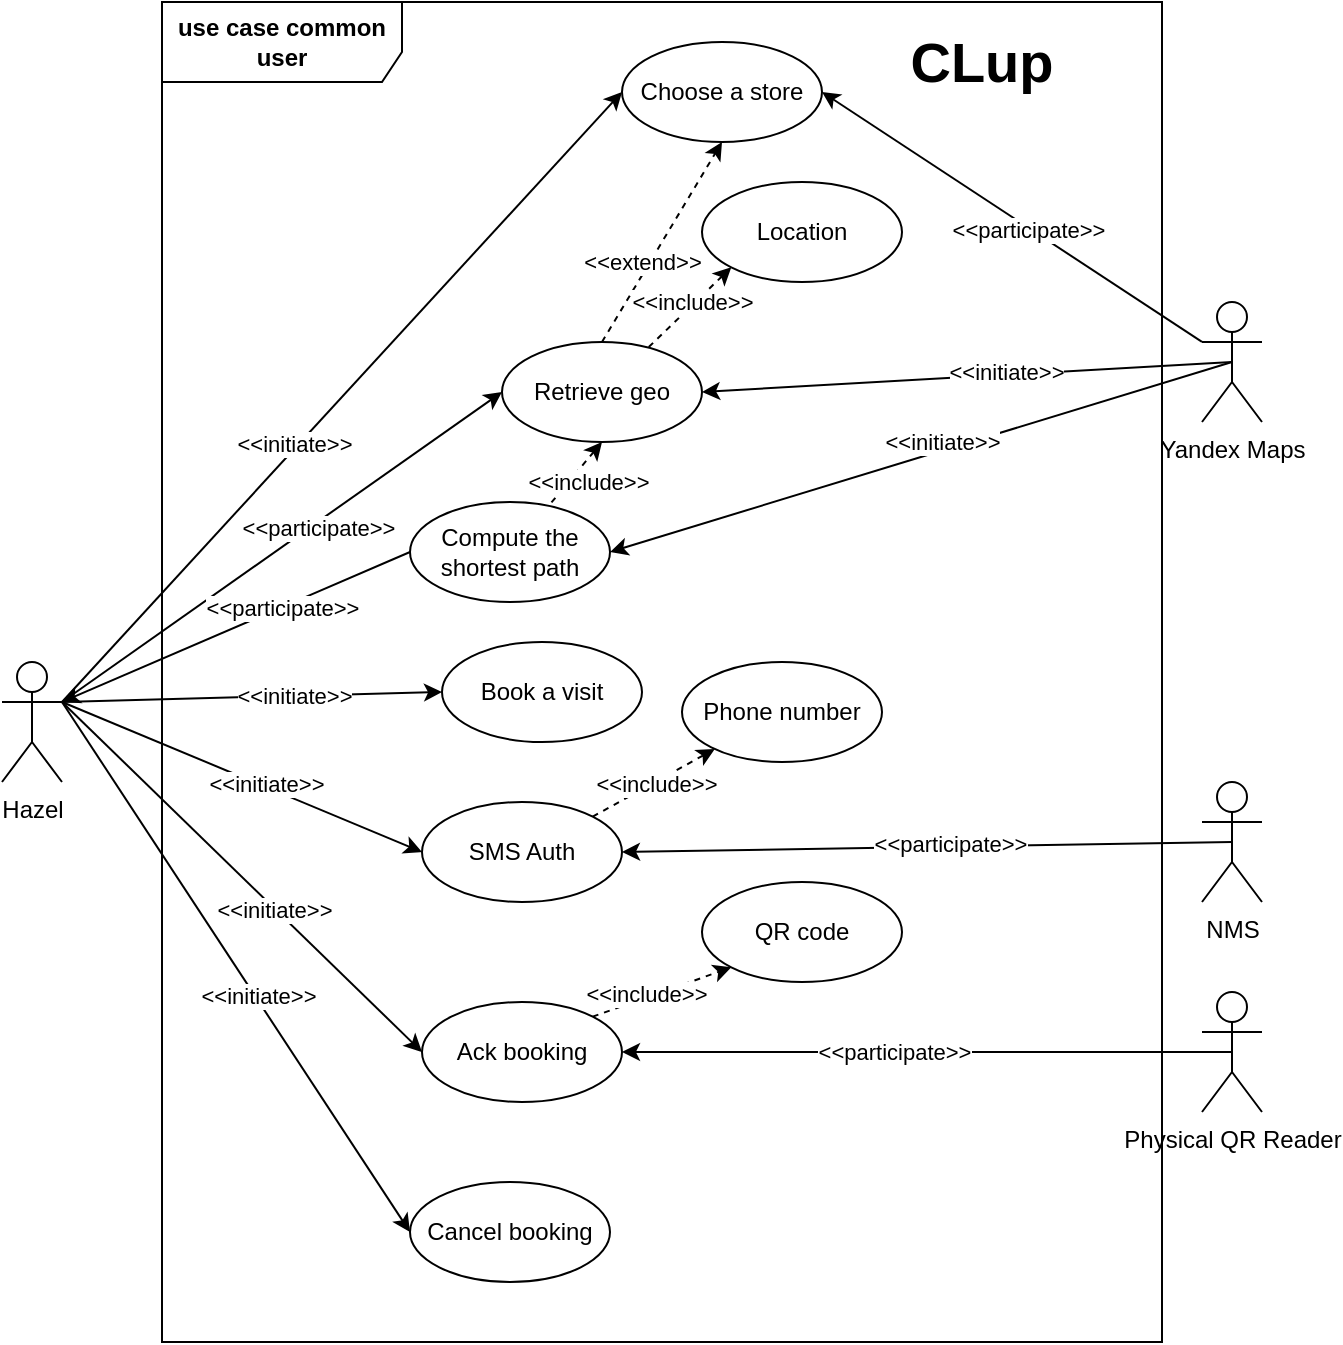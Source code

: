 <mxfile version="13.9.2" type="device"><diagram id="MHXjYSoDYjadFai1gzqD" name="Page-1"><mxGraphModel dx="2155" dy="2374" grid="1" gridSize="10" guides="1" tooltips="1" connect="1" arrows="1" fold="1" page="1" pageScale="1" pageWidth="827" pageHeight="1169" math="0" shadow="0"><root><mxCell id="0"/><mxCell id="1" parent="0"/><mxCell id="EujzWJ6BoiTZ8kyoGCCt-5" style="rounded=0;orthogonalLoop=1;jettySize=auto;html=1;exitX=1;exitY=0.333;exitDx=0;exitDy=0;exitPerimeter=0;entryX=0;entryY=0.5;entryDx=0;entryDy=0;" parent="1" source="EujzWJ6BoiTZ8kyoGCCt-1" target="EujzWJ6BoiTZ8kyoGCCt-4" edge="1"><mxGeometry relative="1" as="geometry"/></mxCell><mxCell id="EujzWJ6BoiTZ8kyoGCCt-8" value="&amp;lt;&amp;lt;initiate&amp;gt;&amp;gt;" style="edgeLabel;html=1;align=center;verticalAlign=middle;resizable=0;points=[];" parent="EujzWJ6BoiTZ8kyoGCCt-5" vertex="1" connectable="0"><mxGeometry x="-0.163" y="2" relative="1" as="geometry"><mxPoint as="offset"/></mxGeometry></mxCell><mxCell id="EujzWJ6BoiTZ8kyoGCCt-15" style="edgeStyle=none;rounded=0;orthogonalLoop=1;jettySize=auto;html=1;exitX=1;exitY=0.333;exitDx=0;exitDy=0;exitPerimeter=0;entryX=0;entryY=0.5;entryDx=0;entryDy=0;" parent="1" source="EujzWJ6BoiTZ8kyoGCCt-1" target="EujzWJ6BoiTZ8kyoGCCt-7" edge="1"><mxGeometry relative="1" as="geometry"/></mxCell><mxCell id="EujzWJ6BoiTZ8kyoGCCt-16" value="&amp;lt;&amp;lt;participate&amp;gt;&amp;gt;" style="edgeLabel;html=1;align=center;verticalAlign=middle;resizable=0;points=[];" parent="EujzWJ6BoiTZ8kyoGCCt-15" vertex="1" connectable="0"><mxGeometry x="0.15" y="-2" relative="1" as="geometry"><mxPoint as="offset"/></mxGeometry></mxCell><mxCell id="EujzWJ6BoiTZ8kyoGCCt-18" style="edgeStyle=none;rounded=0;orthogonalLoop=1;jettySize=auto;html=1;exitX=1;exitY=0.333;exitDx=0;exitDy=0;exitPerimeter=0;entryX=0;entryY=0.5;entryDx=0;entryDy=0;" parent="1" source="EujzWJ6BoiTZ8kyoGCCt-1" target="EujzWJ6BoiTZ8kyoGCCt-17" edge="1"><mxGeometry relative="1" as="geometry"><Array as="points"/></mxGeometry></mxCell><mxCell id="EujzWJ6BoiTZ8kyoGCCt-19" value="&amp;lt;&amp;lt;initiate&amp;gt;&amp;gt;" style="edgeLabel;html=1;align=center;verticalAlign=middle;resizable=0;points=[];" parent="EujzWJ6BoiTZ8kyoGCCt-18" vertex="1" connectable="0"><mxGeometry x="0.22" relative="1" as="geometry"><mxPoint as="offset"/></mxGeometry></mxCell><mxCell id="EujzWJ6BoiTZ8kyoGCCt-41" style="edgeStyle=none;rounded=0;orthogonalLoop=1;jettySize=auto;html=1;exitX=1;exitY=0.333;exitDx=0;exitDy=0;exitPerimeter=0;entryX=0;entryY=0.5;entryDx=0;entryDy=0;startArrow=none;startFill=0;endArrow=classic;endFill=1;" parent="1" source="EujzWJ6BoiTZ8kyoGCCt-1" target="EujzWJ6BoiTZ8kyoGCCt-34" edge="1"><mxGeometry relative="1" as="geometry"/></mxCell><mxCell id="EujzWJ6BoiTZ8kyoGCCt-42" value="&amp;lt;&amp;lt;initiate&amp;gt;&amp;gt;" style="edgeLabel;html=1;align=center;verticalAlign=middle;resizable=0;points=[];" parent="EujzWJ6BoiTZ8kyoGCCt-41" vertex="1" connectable="0"><mxGeometry x="0.122" y="2" relative="1" as="geometry"><mxPoint as="offset"/></mxGeometry></mxCell><mxCell id="EujzWJ6BoiTZ8kyoGCCt-49" style="edgeStyle=none;rounded=0;orthogonalLoop=1;jettySize=auto;html=1;exitX=1;exitY=0.333;exitDx=0;exitDy=0;exitPerimeter=0;entryX=0;entryY=0.5;entryDx=0;entryDy=0;startArrow=none;startFill=0;endArrow=classic;endFill=1;" parent="1" source="EujzWJ6BoiTZ8kyoGCCt-1" target="EujzWJ6BoiTZ8kyoGCCt-46" edge="1"><mxGeometry relative="1" as="geometry"/></mxCell><mxCell id="EujzWJ6BoiTZ8kyoGCCt-50" value="&amp;lt;&amp;lt;initiate&amp;gt;&amp;gt;" style="edgeLabel;html=1;align=center;verticalAlign=middle;resizable=0;points=[];" parent="EujzWJ6BoiTZ8kyoGCCt-49" vertex="1" connectable="0"><mxGeometry x="0.181" y="-1" relative="1" as="geometry"><mxPoint as="offset"/></mxGeometry></mxCell><mxCell id="XVltLMxeq1GTsVnY8fTT-2" style="rounded=0;orthogonalLoop=1;jettySize=auto;html=1;exitX=1;exitY=0.333;exitDx=0;exitDy=0;exitPerimeter=0;entryX=0;entryY=0.5;entryDx=0;entryDy=0;" edge="1" parent="1" source="EujzWJ6BoiTZ8kyoGCCt-1" target="XVltLMxeq1GTsVnY8fTT-1"><mxGeometry relative="1" as="geometry"/></mxCell><mxCell id="XVltLMxeq1GTsVnY8fTT-3" value="&amp;lt;&amp;lt;initiate&amp;gt;&amp;gt;" style="edgeLabel;html=1;align=center;verticalAlign=middle;resizable=0;points=[];" vertex="1" connectable="0" parent="XVltLMxeq1GTsVnY8fTT-2"><mxGeometry x="0.115" y="1" relative="1" as="geometry"><mxPoint as="offset"/></mxGeometry></mxCell><mxCell id="EujzWJ6BoiTZ8kyoGCCt-1" value="Hazel" style="shape=umlActor;verticalLabelPosition=bottom;verticalAlign=top;html=1;outlineConnect=0;" parent="1" vertex="1"><mxGeometry x="110" y="320" width="30" height="60" as="geometry"/></mxCell><mxCell id="EujzWJ6BoiTZ8kyoGCCt-6" style="edgeStyle=none;rounded=0;orthogonalLoop=1;jettySize=auto;html=1;exitX=0;exitY=0.333;exitDx=0;exitDy=0;exitPerimeter=0;entryX=1;entryY=0.5;entryDx=0;entryDy=0;" parent="1" source="EujzWJ6BoiTZ8kyoGCCt-2" target="EujzWJ6BoiTZ8kyoGCCt-4" edge="1"><mxGeometry relative="1" as="geometry"/></mxCell><mxCell id="EujzWJ6BoiTZ8kyoGCCt-9" value="&amp;lt;&amp;lt;participate&amp;gt;&amp;gt;" style="edgeLabel;html=1;align=center;verticalAlign=middle;resizable=0;points=[];" parent="EujzWJ6BoiTZ8kyoGCCt-6" vertex="1" connectable="0"><mxGeometry x="-0.09" y="1" relative="1" as="geometry"><mxPoint as="offset"/></mxGeometry></mxCell><mxCell id="EujzWJ6BoiTZ8kyoGCCt-12" style="edgeStyle=none;rounded=0;orthogonalLoop=1;jettySize=auto;html=1;exitX=0.5;exitY=0.5;exitDx=0;exitDy=0;exitPerimeter=0;entryX=1;entryY=0.5;entryDx=0;entryDy=0;" parent="1" source="EujzWJ6BoiTZ8kyoGCCt-2" target="EujzWJ6BoiTZ8kyoGCCt-7" edge="1"><mxGeometry relative="1" as="geometry"/></mxCell><mxCell id="EujzWJ6BoiTZ8kyoGCCt-14" value="&amp;lt;&amp;lt;initiate&amp;gt;&amp;gt;" style="edgeLabel;html=1;align=center;verticalAlign=middle;resizable=0;points=[];" parent="EujzWJ6BoiTZ8kyoGCCt-12" vertex="1" connectable="0"><mxGeometry x="-0.143" y="-2" relative="1" as="geometry"><mxPoint as="offset"/></mxGeometry></mxCell><mxCell id="EujzWJ6BoiTZ8kyoGCCt-67" style="edgeStyle=none;rounded=0;orthogonalLoop=1;jettySize=auto;html=1;exitX=0.5;exitY=0.5;exitDx=0;exitDy=0;exitPerimeter=0;entryX=1;entryY=0.5;entryDx=0;entryDy=0;startArrow=none;startFill=0;endArrow=classic;endFill=1;" parent="1" source="EujzWJ6BoiTZ8kyoGCCt-2" target="EujzWJ6BoiTZ8kyoGCCt-60" edge="1"><mxGeometry relative="1" as="geometry"/></mxCell><mxCell id="EujzWJ6BoiTZ8kyoGCCt-68" value="&amp;lt;&amp;lt;initiate&amp;gt;&amp;gt;" style="edgeLabel;html=1;align=center;verticalAlign=middle;resizable=0;points=[];" parent="EujzWJ6BoiTZ8kyoGCCt-67" vertex="1" connectable="0"><mxGeometry x="0.252" relative="1" as="geometry"><mxPoint x="49.46" y="-19.4" as="offset"/></mxGeometry></mxCell><mxCell id="EujzWJ6BoiTZ8kyoGCCt-2" value="Yandex Maps" style="shape=umlActor;verticalLabelPosition=bottom;verticalAlign=top;html=1;outlineConnect=0;" parent="1" vertex="1"><mxGeometry x="710" y="140" width="30" height="60" as="geometry"/></mxCell><mxCell id="EujzWJ6BoiTZ8kyoGCCt-4" value="Choose a store" style="ellipse;whiteSpace=wrap;html=1;" parent="1" vertex="1"><mxGeometry x="420" y="10" width="100" height="50" as="geometry"/></mxCell><mxCell id="EujzWJ6BoiTZ8kyoGCCt-65" style="edgeStyle=none;rounded=0;orthogonalLoop=1;jettySize=auto;html=1;exitX=0.5;exitY=1;exitDx=0;exitDy=0;dashed=1;startArrow=classic;startFill=1;endArrow=none;endFill=0;" parent="1" source="EujzWJ6BoiTZ8kyoGCCt-7" target="EujzWJ6BoiTZ8kyoGCCt-60" edge="1"><mxGeometry relative="1" as="geometry"/></mxCell><mxCell id="EujzWJ6BoiTZ8kyoGCCt-66" value="&amp;lt;&amp;lt;include&amp;gt;&amp;gt;" style="edgeLabel;html=1;align=center;verticalAlign=middle;resizable=0;points=[];" parent="EujzWJ6BoiTZ8kyoGCCt-65" vertex="1" connectable="0"><mxGeometry x="-0.424" relative="1" as="geometry"><mxPoint y="10.87" as="offset"/></mxGeometry></mxCell><mxCell id="EujzWJ6BoiTZ8kyoGCCt-74" style="edgeStyle=none;rounded=0;orthogonalLoop=1;jettySize=auto;html=1;exitX=0.5;exitY=0;exitDx=0;exitDy=0;entryX=0.5;entryY=1;entryDx=0;entryDy=0;startArrow=none;startFill=0;endArrow=classic;endFill=1;dashed=1;" parent="1" source="EujzWJ6BoiTZ8kyoGCCt-7" target="EujzWJ6BoiTZ8kyoGCCt-4" edge="1"><mxGeometry relative="1" as="geometry"/></mxCell><mxCell id="EujzWJ6BoiTZ8kyoGCCt-75" value="&amp;lt;&amp;lt;extend&amp;gt;&amp;gt;" style="edgeLabel;html=1;align=center;verticalAlign=middle;resizable=0;points=[];" parent="EujzWJ6BoiTZ8kyoGCCt-74" vertex="1" connectable="0"><mxGeometry x="0.541" y="2" relative="1" as="geometry"><mxPoint x="-24.41" y="37.91" as="offset"/></mxGeometry></mxCell><mxCell id="EujzWJ6BoiTZ8kyoGCCt-7" value="Retrieve geo" style="ellipse;whiteSpace=wrap;html=1;" parent="1" vertex="1"><mxGeometry x="360" y="160" width="100" height="50" as="geometry"/></mxCell><mxCell id="EujzWJ6BoiTZ8kyoGCCt-17" value="Book a visit" style="ellipse;whiteSpace=wrap;html=1;" parent="1" vertex="1"><mxGeometry x="330" y="310" width="100" height="50" as="geometry"/></mxCell><mxCell id="EujzWJ6BoiTZ8kyoGCCt-39" style="edgeStyle=none;rounded=0;orthogonalLoop=1;jettySize=auto;html=1;exitX=0.5;exitY=0.5;exitDx=0;exitDy=0;exitPerimeter=0;entryX=1;entryY=0.5;entryDx=0;entryDy=0;startArrow=none;startFill=0;endArrow=classic;endFill=1;" parent="1" source="EujzWJ6BoiTZ8kyoGCCt-33" target="EujzWJ6BoiTZ8kyoGCCt-34" edge="1"><mxGeometry relative="1" as="geometry"/></mxCell><mxCell id="EujzWJ6BoiTZ8kyoGCCt-40" value="&amp;lt;&amp;lt;participate&amp;gt;&amp;gt;" style="edgeLabel;html=1;align=center;verticalAlign=middle;resizable=0;points=[];" parent="EujzWJ6BoiTZ8kyoGCCt-39" vertex="1" connectable="0"><mxGeometry x="-0.072" y="-2" relative="1" as="geometry"><mxPoint as="offset"/></mxGeometry></mxCell><mxCell id="EujzWJ6BoiTZ8kyoGCCt-33" value="NMS" style="shape=umlActor;verticalLabelPosition=bottom;verticalAlign=top;html=1;outlineConnect=0;" parent="1" vertex="1"><mxGeometry x="710" y="380" width="30" height="60" as="geometry"/></mxCell><mxCell id="EujzWJ6BoiTZ8kyoGCCt-44" style="edgeStyle=none;rounded=0;orthogonalLoop=1;jettySize=auto;html=1;exitX=1;exitY=0;exitDx=0;exitDy=0;startArrow=none;startFill=0;endArrow=classic;endFill=1;dashed=1;" parent="1" source="EujzWJ6BoiTZ8kyoGCCt-34" target="EujzWJ6BoiTZ8kyoGCCt-43" edge="1"><mxGeometry relative="1" as="geometry"/></mxCell><mxCell id="EujzWJ6BoiTZ8kyoGCCt-45" value="&amp;lt;&amp;lt;include&amp;gt;&amp;gt;" style="edgeLabel;html=1;align=center;verticalAlign=middle;resizable=0;points=[];" parent="EujzWJ6BoiTZ8kyoGCCt-44" vertex="1" connectable="0"><mxGeometry x="-0.335" y="1" relative="1" as="geometry"><mxPoint x="11.84" y="-4.8" as="offset"/></mxGeometry></mxCell><mxCell id="EujzWJ6BoiTZ8kyoGCCt-34" value="SMS Auth" style="ellipse;whiteSpace=wrap;html=1;" parent="1" vertex="1"><mxGeometry x="320" y="390" width="100" height="50" as="geometry"/></mxCell><mxCell id="EujzWJ6BoiTZ8kyoGCCt-36" style="edgeStyle=none;rounded=0;orthogonalLoop=1;jettySize=auto;html=1;exitX=0;exitY=1;exitDx=0;exitDy=0;dashed=1;startArrow=classic;startFill=1;endArrow=none;endFill=0;" parent="1" source="EujzWJ6BoiTZ8kyoGCCt-35" target="EujzWJ6BoiTZ8kyoGCCt-7" edge="1"><mxGeometry relative="1" as="geometry"/></mxCell><mxCell id="EujzWJ6BoiTZ8kyoGCCt-38" value="&amp;lt;&amp;lt;include&amp;gt;&amp;gt;" style="edgeLabel;html=1;align=center;verticalAlign=middle;resizable=0;points=[];" parent="EujzWJ6BoiTZ8kyoGCCt-36" vertex="1" connectable="0"><mxGeometry x="0.251" y="2" relative="1" as="geometry"><mxPoint x="4.84" y="-9.86" as="offset"/></mxGeometry></mxCell><mxCell id="EujzWJ6BoiTZ8kyoGCCt-35" value="Location" style="ellipse;whiteSpace=wrap;html=1;" parent="1" vertex="1"><mxGeometry x="460" y="80" width="100" height="50" as="geometry"/></mxCell><mxCell id="EujzWJ6BoiTZ8kyoGCCt-43" value="Phone number" style="ellipse;whiteSpace=wrap;html=1;" parent="1" vertex="1"><mxGeometry x="450" y="320" width="100" height="50" as="geometry"/></mxCell><mxCell id="EujzWJ6BoiTZ8kyoGCCt-54" style="edgeStyle=none;rounded=0;orthogonalLoop=1;jettySize=auto;html=1;exitX=1;exitY=0;exitDx=0;exitDy=0;entryX=0;entryY=1;entryDx=0;entryDy=0;startArrow=none;startFill=0;endArrow=classic;endFill=1;dashed=1;" parent="1" source="EujzWJ6BoiTZ8kyoGCCt-46" target="EujzWJ6BoiTZ8kyoGCCt-53" edge="1"><mxGeometry relative="1" as="geometry"/></mxCell><mxCell id="EujzWJ6BoiTZ8kyoGCCt-55" value="&amp;lt;&amp;lt;include&amp;gt;&amp;gt;" style="edgeLabel;html=1;align=center;verticalAlign=middle;resizable=0;points=[];" parent="EujzWJ6BoiTZ8kyoGCCt-54" vertex="1" connectable="0"><mxGeometry x="-0.22" y="2" relative="1" as="geometry"><mxPoint as="offset"/></mxGeometry></mxCell><mxCell id="EujzWJ6BoiTZ8kyoGCCt-46" value="Ack booking" style="ellipse;whiteSpace=wrap;html=1;" parent="1" vertex="1"><mxGeometry x="320" y="490" width="100" height="50" as="geometry"/></mxCell><mxCell id="EujzWJ6BoiTZ8kyoGCCt-51" style="edgeStyle=none;rounded=0;orthogonalLoop=1;jettySize=auto;html=1;exitX=0.5;exitY=0.5;exitDx=0;exitDy=0;exitPerimeter=0;entryX=1;entryY=0.5;entryDx=0;entryDy=0;startArrow=none;startFill=0;endArrow=classic;endFill=1;" parent="1" source="EujzWJ6BoiTZ8kyoGCCt-48" target="EujzWJ6BoiTZ8kyoGCCt-46" edge="1"><mxGeometry relative="1" as="geometry"/></mxCell><mxCell id="EujzWJ6BoiTZ8kyoGCCt-52" value="&amp;lt;&amp;lt;participate&amp;gt;&amp;gt;" style="edgeLabel;html=1;align=center;verticalAlign=middle;resizable=0;points=[];" parent="EujzWJ6BoiTZ8kyoGCCt-51" vertex="1" connectable="0"><mxGeometry x="0.11" relative="1" as="geometry"><mxPoint as="offset"/></mxGeometry></mxCell><mxCell id="EujzWJ6BoiTZ8kyoGCCt-48" value="Physical QR Reader" style="shape=umlActor;verticalLabelPosition=bottom;verticalAlign=top;html=1;outlineConnect=0;" parent="1" vertex="1"><mxGeometry x="710" y="485" width="30" height="60" as="geometry"/></mxCell><mxCell id="EujzWJ6BoiTZ8kyoGCCt-53" value="QR code" style="ellipse;whiteSpace=wrap;html=1;" parent="1" vertex="1"><mxGeometry x="460" y="430" width="100" height="50" as="geometry"/></mxCell><mxCell id="EujzWJ6BoiTZ8kyoGCCt-69" style="edgeStyle=none;rounded=0;orthogonalLoop=1;jettySize=auto;html=1;exitX=0;exitY=0.5;exitDx=0;exitDy=0;entryX=1;entryY=0.333;entryDx=0;entryDy=0;entryPerimeter=0;startArrow=none;startFill=0;endArrow=classic;endFill=1;" parent="1" source="EujzWJ6BoiTZ8kyoGCCt-60" target="EujzWJ6BoiTZ8kyoGCCt-1" edge="1"><mxGeometry relative="1" as="geometry"/></mxCell><mxCell id="EujzWJ6BoiTZ8kyoGCCt-70" value="&amp;lt;&amp;lt;participate&amp;gt;&amp;gt;" style="edgeLabel;html=1;align=center;verticalAlign=middle;resizable=0;points=[];" parent="EujzWJ6BoiTZ8kyoGCCt-69" vertex="1" connectable="0"><mxGeometry x="-0.263" relative="1" as="geometry"><mxPoint as="offset"/></mxGeometry></mxCell><mxCell id="EujzWJ6BoiTZ8kyoGCCt-60" value="Compute the shortest path" style="ellipse;whiteSpace=wrap;html=1;" parent="1" vertex="1"><mxGeometry x="314" y="240" width="100" height="50" as="geometry"/></mxCell><mxCell id="EujzWJ6BoiTZ8kyoGCCt-72" value="&lt;b&gt;use case common user&lt;/b&gt;" style="shape=umlFrame;whiteSpace=wrap;html=1;fillColor=none;width=120;height=40;" parent="1" vertex="1"><mxGeometry x="190" y="-10" width="500" height="670" as="geometry"/></mxCell><mxCell id="EujzWJ6BoiTZ8kyoGCCt-73" value="&lt;b&gt;&lt;font style=&quot;font-size: 28px&quot;&gt;CLup&lt;/font&gt;&lt;/b&gt;" style="text;html=1;strokeColor=none;fillColor=none;align=center;verticalAlign=middle;whiteSpace=wrap;rounded=0;" parent="1" vertex="1"><mxGeometry x="580" y="10" width="40" height="20" as="geometry"/></mxCell><mxCell id="XVltLMxeq1GTsVnY8fTT-1" value="Cancel booking" style="ellipse;whiteSpace=wrap;html=1;" vertex="1" parent="1"><mxGeometry x="314" y="580" width="100" height="50" as="geometry"/></mxCell></root></mxGraphModel></diagram></mxfile>